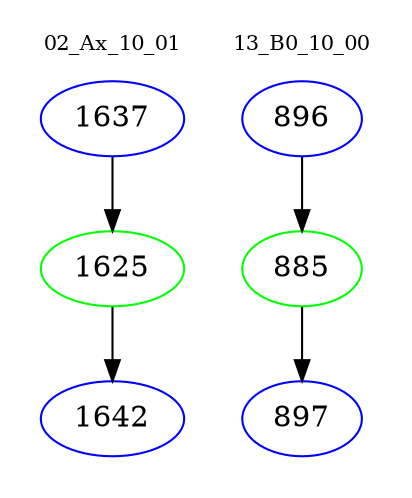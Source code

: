 digraph{
subgraph cluster_0 {
color = white
label = "02_Ax_10_01";
fontsize=10;
T0_1637 [label="1637", color="blue"]
T0_1637 -> T0_1625 [color="black"]
T0_1625 [label="1625", color="green"]
T0_1625 -> T0_1642 [color="black"]
T0_1642 [label="1642", color="blue"]
}
subgraph cluster_1 {
color = white
label = "13_B0_10_00";
fontsize=10;
T1_896 [label="896", color="blue"]
T1_896 -> T1_885 [color="black"]
T1_885 [label="885", color="green"]
T1_885 -> T1_897 [color="black"]
T1_897 [label="897", color="blue"]
}
}
